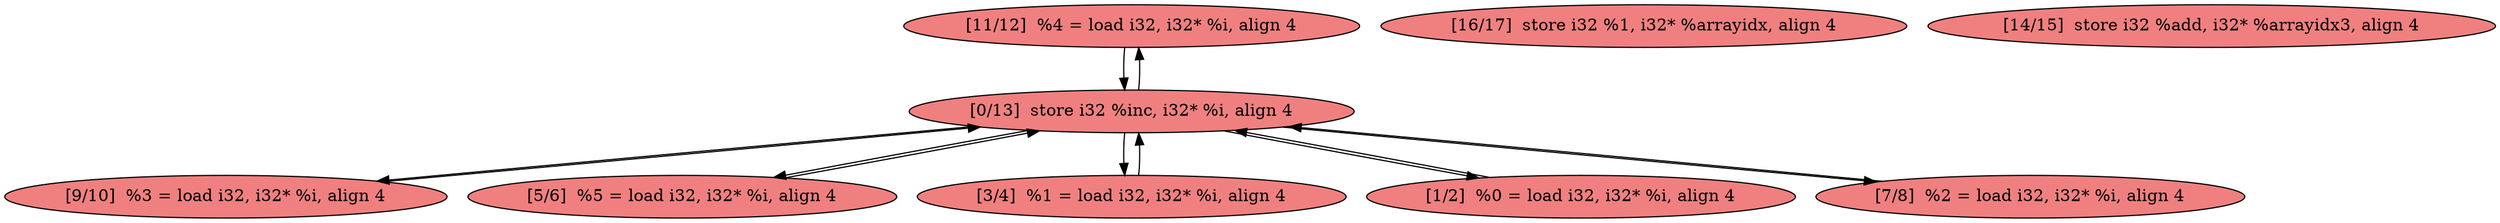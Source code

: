 
digraph G {


node65 [fillcolor=lightcoral,label="[11/12]  %4 = load i32, i32* %i, align 4",shape=ellipse,style=filled ]
node64 [fillcolor=lightcoral,label="[9/10]  %3 = load i32, i32* %i, align 4",shape=ellipse,style=filled ]
node63 [fillcolor=lightcoral,label="[16/17]  store i32 %1, i32* %arrayidx, align 4",shape=ellipse,style=filled ]
node61 [fillcolor=lightcoral,label="[5/6]  %5 = load i32, i32* %i, align 4",shape=ellipse,style=filled ]
node57 [fillcolor=lightcoral,label="[0/13]  store i32 %inc, i32* %i, align 4",shape=ellipse,style=filled ]
node59 [fillcolor=lightcoral,label="[3/4]  %1 = load i32, i32* %i, align 4",shape=ellipse,style=filled ]
node58 [fillcolor=lightcoral,label="[14/15]  store i32 %add, i32* %arrayidx3, align 4",shape=ellipse,style=filled ]
node60 [fillcolor=lightcoral,label="[1/2]  %0 = load i32, i32* %i, align 4",shape=ellipse,style=filled ]
node62 [fillcolor=lightcoral,label="[7/8]  %2 = load i32, i32* %i, align 4",shape=ellipse,style=filled ]

node57->node64 [ ]
node64->node57 [ ]
node57->node62 [ ]
node57->node61 [ ]
node62->node57 [ ]
node61->node57 [ ]
node57->node60 [ ]
node60->node57 [ ]
node57->node59 [ ]
node65->node57 [ ]
node57->node65 [ ]
node59->node57 [ ]


}
